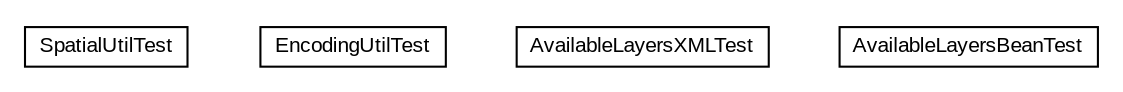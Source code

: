#!/usr/local/bin/dot
#
# Class diagram 
# Generated by UMLGraph version R5_6-24-gf6e263 (http://www.umlgraph.org/)
#

digraph G {
	edge [fontname="arial",fontsize=10,labelfontname="arial",labelfontsize=10];
	node [fontname="arial",fontsize=10,shape=plaintext];
	nodesep=0.25;
	ranksep=0.5;
	// nl.mineleni.cbsviewer.util.SpatialUtilTest
	c226 [label=<<table title="nl.mineleni.cbsviewer.util.SpatialUtilTest" border="0" cellborder="1" cellspacing="0" cellpadding="2" port="p" href="./SpatialUtilTest.html">
		<tr><td><table border="0" cellspacing="0" cellpadding="1">
<tr><td align="center" balign="center"> SpatialUtilTest </td></tr>
		</table></td></tr>
		</table>>, URL="./SpatialUtilTest.html", fontname="arial", fontcolor="black", fontsize=10.0];
	// nl.mineleni.cbsviewer.util.EncodingUtilTest
	c227 [label=<<table title="nl.mineleni.cbsviewer.util.EncodingUtilTest" border="0" cellborder="1" cellspacing="0" cellpadding="2" port="p" href="./EncodingUtilTest.html">
		<tr><td><table border="0" cellspacing="0" cellpadding="1">
<tr><td align="center" balign="center"> EncodingUtilTest </td></tr>
		</table></td></tr>
		</table>>, URL="./EncodingUtilTest.html", fontname="arial", fontcolor="black", fontsize=10.0];
	// nl.mineleni.cbsviewer.util.AvailableLayersXMLTest
	c228 [label=<<table title="nl.mineleni.cbsviewer.util.AvailableLayersXMLTest" border="0" cellborder="1" cellspacing="0" cellpadding="2" port="p" href="./AvailableLayersXMLTest.html">
		<tr><td><table border="0" cellspacing="0" cellpadding="1">
<tr><td align="center" balign="center"> AvailableLayersXMLTest </td></tr>
		</table></td></tr>
		</table>>, URL="./AvailableLayersXMLTest.html", fontname="arial", fontcolor="black", fontsize=10.0];
	// nl.mineleni.cbsviewer.util.AvailableLayersBeanTest
	c229 [label=<<table title="nl.mineleni.cbsviewer.util.AvailableLayersBeanTest" border="0" cellborder="1" cellspacing="0" cellpadding="2" port="p" href="./AvailableLayersBeanTest.html">
		<tr><td><table border="0" cellspacing="0" cellpadding="1">
<tr><td align="center" balign="center"> AvailableLayersBeanTest </td></tr>
		</table></td></tr>
		</table>>, URL="./AvailableLayersBeanTest.html", fontname="arial", fontcolor="black", fontsize=10.0];
}

